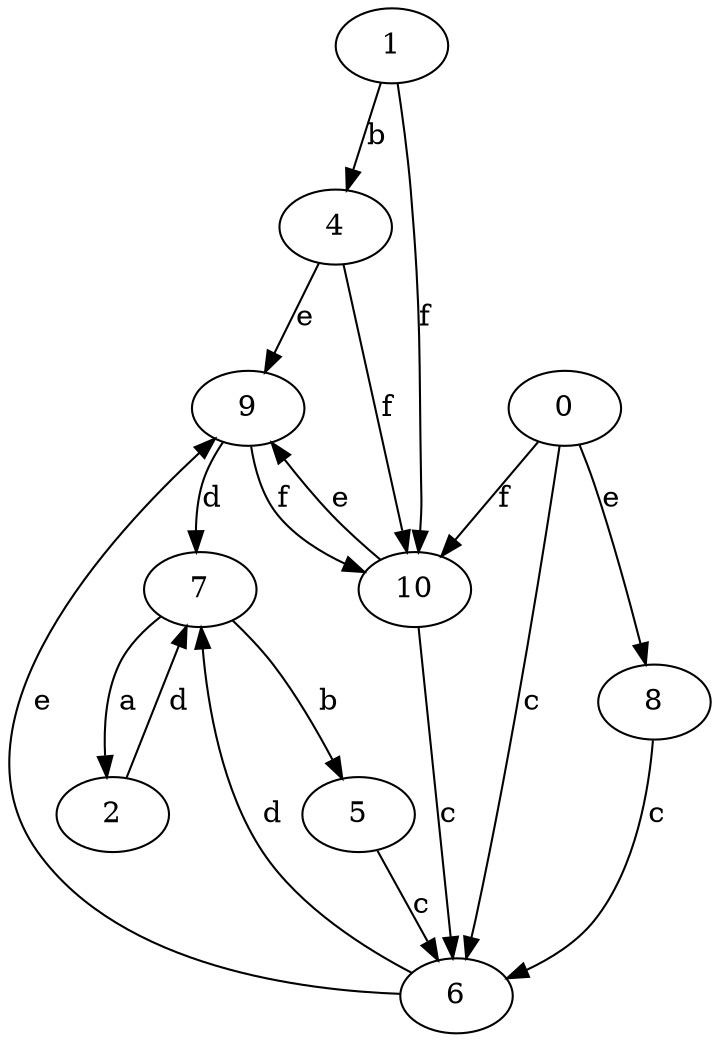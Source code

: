 strict digraph  {
1;
2;
4;
5;
6;
7;
8;
0;
9;
10;
1 -> 4  [label=b];
1 -> 10  [label=f];
2 -> 7  [label=d];
4 -> 9  [label=e];
4 -> 10  [label=f];
5 -> 6  [label=c];
6 -> 7  [label=d];
6 -> 9  [label=e];
7 -> 2  [label=a];
7 -> 5  [label=b];
8 -> 6  [label=c];
0 -> 6  [label=c];
0 -> 8  [label=e];
0 -> 10  [label=f];
9 -> 7  [label=d];
9 -> 10  [label=f];
10 -> 6  [label=c];
10 -> 9  [label=e];
}
